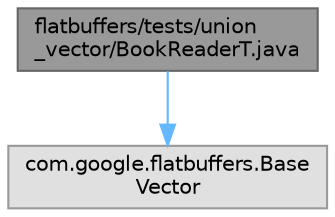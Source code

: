 digraph "flatbuffers/tests/union_vector/BookReaderT.java"
{
 // LATEX_PDF_SIZE
  bgcolor="transparent";
  edge [fontname=Helvetica,fontsize=10,labelfontname=Helvetica,labelfontsize=10];
  node [fontname=Helvetica,fontsize=10,shape=box,height=0.2,width=0.4];
  Node1 [id="Node000001",label="flatbuffers/tests/union\l_vector/BookReaderT.java",height=0.2,width=0.4,color="gray40", fillcolor="grey60", style="filled", fontcolor="black",tooltip=" "];
  Node1 -> Node2 [id="edge1_Node000001_Node000002",color="steelblue1",style="solid",tooltip=" "];
  Node2 [id="Node000002",label="com.google.flatbuffers.Base\lVector",height=0.2,width=0.4,color="grey60", fillcolor="#E0E0E0", style="filled",tooltip=" "];
}
